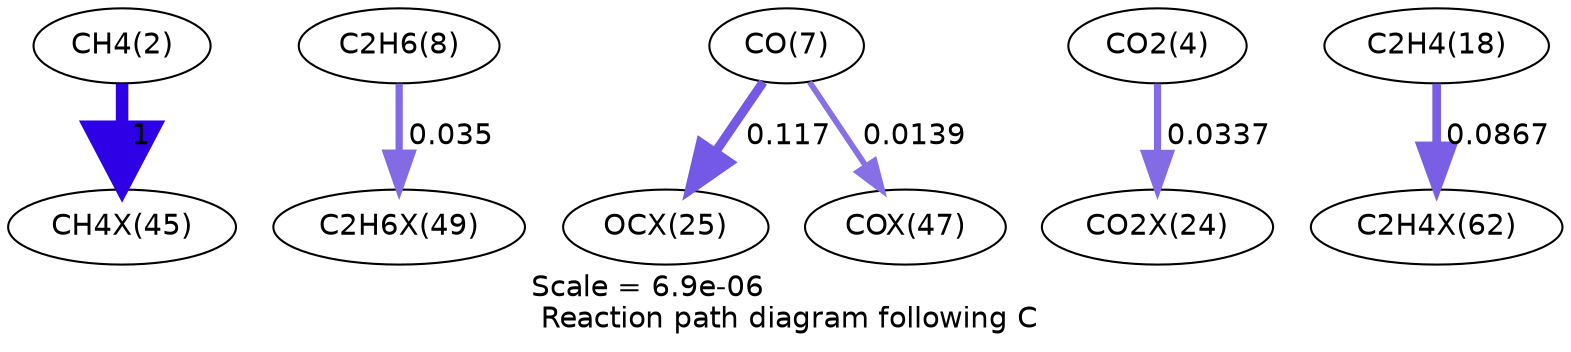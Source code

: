 digraph reaction_paths {
center=1;
s4 -> s86[fontname="Helvetica", penwidth=6, arrowsize=3, color="0.7, 1.5, 0.9"
, label=" 1"];
s10 -> s90[fontname="Helvetica", penwidth=3.47, arrowsize=1.73, color="0.7, 0.535, 0.9"
, label=" 0.035"];
s9 -> s82[fontname="Helvetica", penwidth=4.38, arrowsize=2.19, color="0.7, 0.617, 0.9"
, label=" 0.117"];
s9 -> s88[fontname="Helvetica", penwidth=2.77, arrowsize=1.39, color="0.7, 0.514, 0.9"
, label=" 0.0139"];
s6 -> s81[fontname="Helvetica", penwidth=3.44, arrowsize=1.72, color="0.7, 0.534, 0.9"
, label=" 0.0337"];
s20 -> s100[fontname="Helvetica", penwidth=4.15, arrowsize=2.08, color="0.7, 0.587, 0.9"
, label=" 0.0867"];
s4 [ fontname="Helvetica", label="CH4(2)"];
s6 [ fontname="Helvetica", label="CO2(4)"];
s9 [ fontname="Helvetica", label="CO(7)"];
s10 [ fontname="Helvetica", label="C2H6(8)"];
s20 [ fontname="Helvetica", label="C2H4(18)"];
s81 [ fontname="Helvetica", label="CO2X(24)"];
s82 [ fontname="Helvetica", label="OCX(25)"];
s86 [ fontname="Helvetica", label="CH4X(45)"];
s88 [ fontname="Helvetica", label="COX(47)"];
s90 [ fontname="Helvetica", label="C2H6X(49)"];
s100 [ fontname="Helvetica", label="C2H4X(62)"];
 label = "Scale = 6.9e-06\l Reaction path diagram following C";
 fontname = "Helvetica";
}
